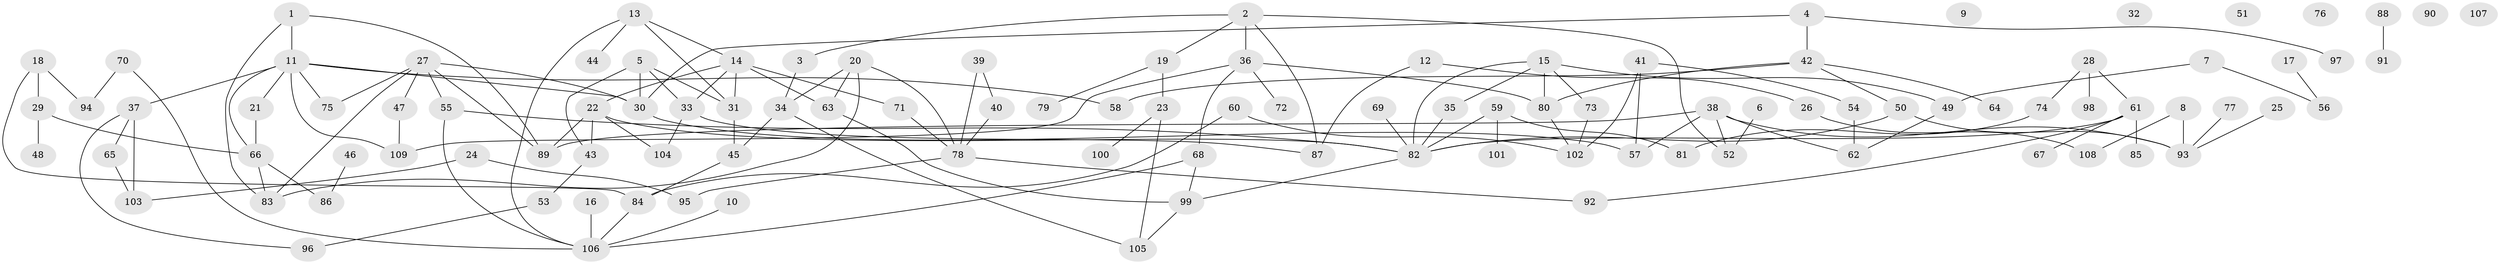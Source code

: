 // coarse degree distribution, {0: 0.07894736842105263, 4: 0.06578947368421052, 1: 0.25, 2: 0.2631578947368421, 5: 0.11842105263157894, 3: 0.17105263157894737, 8: 0.013157894736842105, 11: 0.013157894736842105, 10: 0.013157894736842105, 6: 0.013157894736842105}
// Generated by graph-tools (version 1.1) at 2025/44/03/04/25 21:44:17]
// undirected, 109 vertices, 147 edges
graph export_dot {
graph [start="1"]
  node [color=gray90,style=filled];
  1;
  2;
  3;
  4;
  5;
  6;
  7;
  8;
  9;
  10;
  11;
  12;
  13;
  14;
  15;
  16;
  17;
  18;
  19;
  20;
  21;
  22;
  23;
  24;
  25;
  26;
  27;
  28;
  29;
  30;
  31;
  32;
  33;
  34;
  35;
  36;
  37;
  38;
  39;
  40;
  41;
  42;
  43;
  44;
  45;
  46;
  47;
  48;
  49;
  50;
  51;
  52;
  53;
  54;
  55;
  56;
  57;
  58;
  59;
  60;
  61;
  62;
  63;
  64;
  65;
  66;
  67;
  68;
  69;
  70;
  71;
  72;
  73;
  74;
  75;
  76;
  77;
  78;
  79;
  80;
  81;
  82;
  83;
  84;
  85;
  86;
  87;
  88;
  89;
  90;
  91;
  92;
  93;
  94;
  95;
  96;
  97;
  98;
  99;
  100;
  101;
  102;
  103;
  104;
  105;
  106;
  107;
  108;
  109;
  1 -- 11;
  1 -- 83;
  1 -- 89;
  2 -- 3;
  2 -- 19;
  2 -- 36;
  2 -- 52;
  2 -- 87;
  3 -- 34;
  4 -- 30;
  4 -- 42;
  4 -- 97;
  5 -- 30;
  5 -- 31;
  5 -- 33;
  5 -- 43;
  6 -- 52;
  7 -- 49;
  7 -- 56;
  8 -- 93;
  8 -- 108;
  10 -- 106;
  11 -- 21;
  11 -- 30;
  11 -- 37;
  11 -- 58;
  11 -- 66;
  11 -- 75;
  11 -- 109;
  12 -- 26;
  12 -- 87;
  13 -- 14;
  13 -- 31;
  13 -- 44;
  13 -- 106;
  14 -- 22;
  14 -- 31;
  14 -- 33;
  14 -- 63;
  14 -- 71;
  15 -- 35;
  15 -- 49;
  15 -- 73;
  15 -- 80;
  15 -- 82;
  16 -- 106;
  17 -- 56;
  18 -- 29;
  18 -- 84;
  18 -- 94;
  19 -- 23;
  19 -- 79;
  20 -- 34;
  20 -- 63;
  20 -- 78;
  20 -- 83;
  21 -- 66;
  22 -- 43;
  22 -- 82;
  22 -- 89;
  22 -- 104;
  23 -- 100;
  23 -- 105;
  24 -- 95;
  24 -- 103;
  25 -- 93;
  26 -- 108;
  27 -- 30;
  27 -- 47;
  27 -- 55;
  27 -- 75;
  27 -- 83;
  27 -- 89;
  28 -- 61;
  28 -- 74;
  28 -- 98;
  29 -- 48;
  29 -- 66;
  30 -- 57;
  31 -- 45;
  33 -- 87;
  33 -- 104;
  34 -- 45;
  34 -- 105;
  35 -- 82;
  36 -- 68;
  36 -- 72;
  36 -- 80;
  36 -- 109;
  37 -- 65;
  37 -- 96;
  37 -- 103;
  38 -- 52;
  38 -- 57;
  38 -- 62;
  38 -- 89;
  38 -- 93;
  39 -- 40;
  39 -- 78;
  40 -- 78;
  41 -- 54;
  41 -- 57;
  41 -- 102;
  42 -- 50;
  42 -- 58;
  42 -- 64;
  42 -- 80;
  43 -- 53;
  45 -- 84;
  46 -- 86;
  47 -- 109;
  49 -- 62;
  50 -- 82;
  50 -- 93;
  53 -- 96;
  54 -- 62;
  55 -- 82;
  55 -- 106;
  59 -- 81;
  59 -- 82;
  59 -- 101;
  60 -- 84;
  60 -- 102;
  61 -- 67;
  61 -- 82;
  61 -- 85;
  61 -- 92;
  63 -- 99;
  65 -- 103;
  66 -- 83;
  66 -- 86;
  68 -- 99;
  68 -- 106;
  69 -- 82;
  70 -- 94;
  70 -- 106;
  71 -- 78;
  73 -- 102;
  74 -- 81;
  77 -- 93;
  78 -- 92;
  78 -- 95;
  80 -- 102;
  82 -- 99;
  84 -- 106;
  88 -- 91;
  99 -- 105;
}
